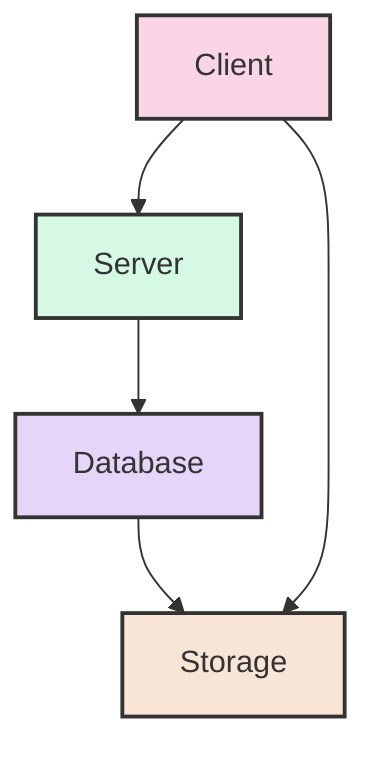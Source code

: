 graph TD
    A[Client] --> B[Server]
    B --> C[Database]
    C --> D[Storage]
    A --> D
    
    style A fill:#f9d5e5,stroke:#333,stroke-width:2px
    style B fill:#d5f9e5,stroke:#333,stroke-width:2px
    style C fill:#e5d5f9,stroke:#333,stroke-width:2px
    style D fill:#f9e5d5,stroke:#333,stroke-width:2px